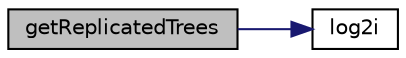 digraph "getReplicatedTrees"
{
 // LATEX_PDF_SIZE
  edge [fontname="Helvetica",fontsize="10",labelfontname="Helvetica",labelfontsize="10"];
  node [fontname="Helvetica",fontsize="10",shape=record];
  rankdir="LR";
  Node1 [label="getReplicatedTrees",height=0.2,width=0.4,color="black", fillcolor="grey75", style="filled", fontcolor="black",tooltip=" "];
  Node1 -> Node2 [color="midnightblue",fontsize="10",style="solid",fontname="Helvetica"];
  Node2 [label="log2i",height=0.2,width=0.4,color="black", fillcolor="white", style="filled",URL="$supernodal__etree_8c.html#a136c4bd713589ca86dffdc11ae5477ea",tooltip=" "];
}
